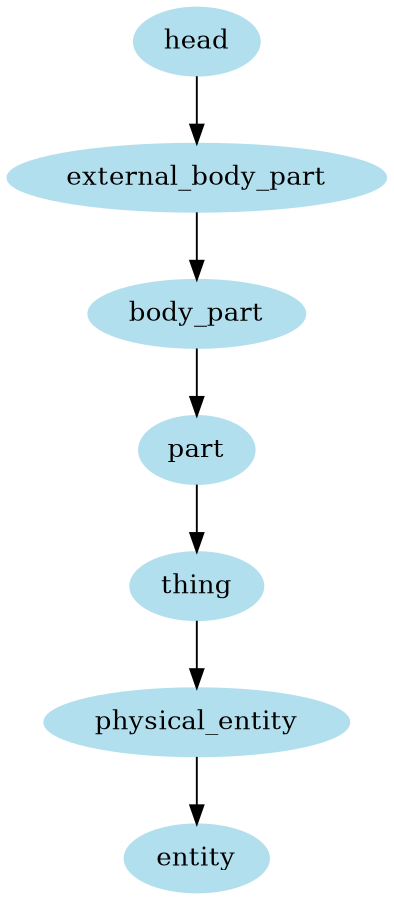 digraph unix {
	node [color=lightblue2 style=filled]
	size="6,6"
	head -> external_body_part
	external_body_part -> body_part
	body_part -> part
	part -> thing
	thing -> physical_entity
	physical_entity -> entity
}
